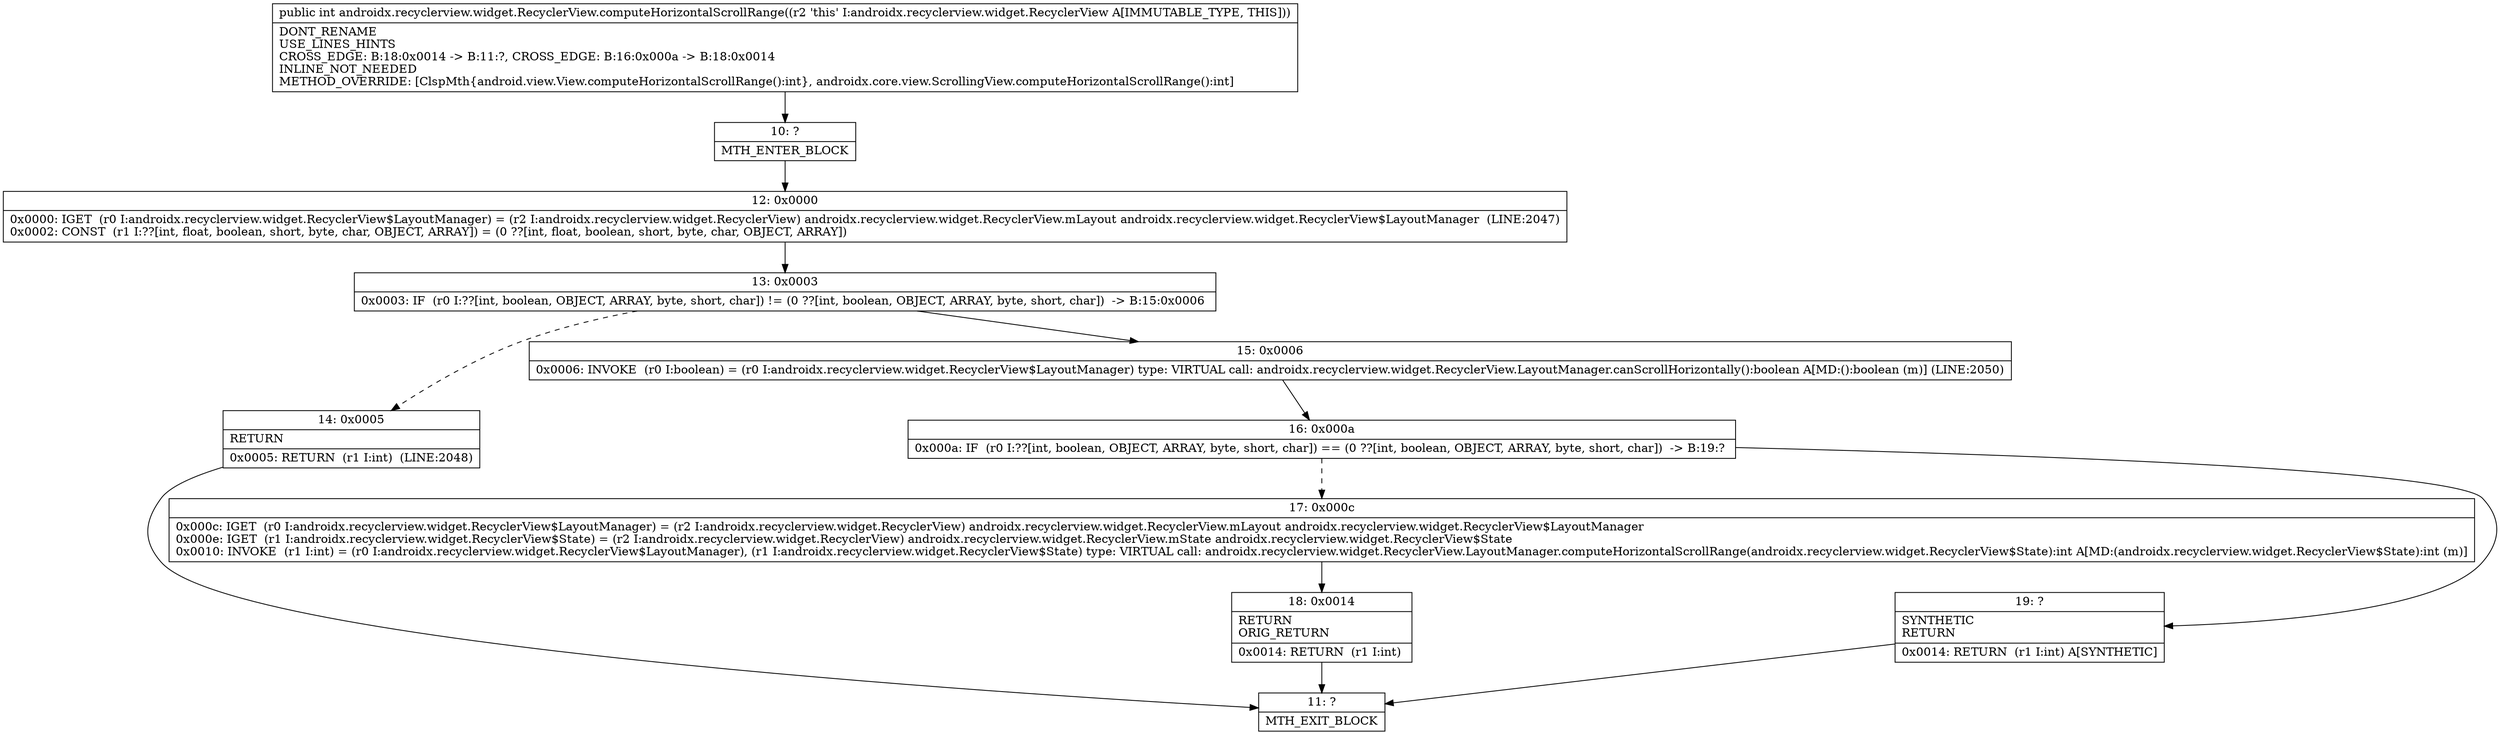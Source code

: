 digraph "CFG forandroidx.recyclerview.widget.RecyclerView.computeHorizontalScrollRange()I" {
Node_10 [shape=record,label="{10\:\ ?|MTH_ENTER_BLOCK\l}"];
Node_12 [shape=record,label="{12\:\ 0x0000|0x0000: IGET  (r0 I:androidx.recyclerview.widget.RecyclerView$LayoutManager) = (r2 I:androidx.recyclerview.widget.RecyclerView) androidx.recyclerview.widget.RecyclerView.mLayout androidx.recyclerview.widget.RecyclerView$LayoutManager  (LINE:2047)\l0x0002: CONST  (r1 I:??[int, float, boolean, short, byte, char, OBJECT, ARRAY]) = (0 ??[int, float, boolean, short, byte, char, OBJECT, ARRAY]) \l}"];
Node_13 [shape=record,label="{13\:\ 0x0003|0x0003: IF  (r0 I:??[int, boolean, OBJECT, ARRAY, byte, short, char]) != (0 ??[int, boolean, OBJECT, ARRAY, byte, short, char])  \-\> B:15:0x0006 \l}"];
Node_14 [shape=record,label="{14\:\ 0x0005|RETURN\l|0x0005: RETURN  (r1 I:int)  (LINE:2048)\l}"];
Node_11 [shape=record,label="{11\:\ ?|MTH_EXIT_BLOCK\l}"];
Node_15 [shape=record,label="{15\:\ 0x0006|0x0006: INVOKE  (r0 I:boolean) = (r0 I:androidx.recyclerview.widget.RecyclerView$LayoutManager) type: VIRTUAL call: androidx.recyclerview.widget.RecyclerView.LayoutManager.canScrollHorizontally():boolean A[MD:():boolean (m)] (LINE:2050)\l}"];
Node_16 [shape=record,label="{16\:\ 0x000a|0x000a: IF  (r0 I:??[int, boolean, OBJECT, ARRAY, byte, short, char]) == (0 ??[int, boolean, OBJECT, ARRAY, byte, short, char])  \-\> B:19:? \l}"];
Node_17 [shape=record,label="{17\:\ 0x000c|0x000c: IGET  (r0 I:androidx.recyclerview.widget.RecyclerView$LayoutManager) = (r2 I:androidx.recyclerview.widget.RecyclerView) androidx.recyclerview.widget.RecyclerView.mLayout androidx.recyclerview.widget.RecyclerView$LayoutManager \l0x000e: IGET  (r1 I:androidx.recyclerview.widget.RecyclerView$State) = (r2 I:androidx.recyclerview.widget.RecyclerView) androidx.recyclerview.widget.RecyclerView.mState androidx.recyclerview.widget.RecyclerView$State \l0x0010: INVOKE  (r1 I:int) = (r0 I:androidx.recyclerview.widget.RecyclerView$LayoutManager), (r1 I:androidx.recyclerview.widget.RecyclerView$State) type: VIRTUAL call: androidx.recyclerview.widget.RecyclerView.LayoutManager.computeHorizontalScrollRange(androidx.recyclerview.widget.RecyclerView$State):int A[MD:(androidx.recyclerview.widget.RecyclerView$State):int (m)]\l}"];
Node_18 [shape=record,label="{18\:\ 0x0014|RETURN\lORIG_RETURN\l|0x0014: RETURN  (r1 I:int) \l}"];
Node_19 [shape=record,label="{19\:\ ?|SYNTHETIC\lRETURN\l|0x0014: RETURN  (r1 I:int) A[SYNTHETIC]\l}"];
MethodNode[shape=record,label="{public int androidx.recyclerview.widget.RecyclerView.computeHorizontalScrollRange((r2 'this' I:androidx.recyclerview.widget.RecyclerView A[IMMUTABLE_TYPE, THIS]))  | DONT_RENAME\lUSE_LINES_HINTS\lCROSS_EDGE: B:18:0x0014 \-\> B:11:?, CROSS_EDGE: B:16:0x000a \-\> B:18:0x0014\lINLINE_NOT_NEEDED\lMETHOD_OVERRIDE: [ClspMth\{android.view.View.computeHorizontalScrollRange():int\}, androidx.core.view.ScrollingView.computeHorizontalScrollRange():int]\l}"];
MethodNode -> Node_10;Node_10 -> Node_12;
Node_12 -> Node_13;
Node_13 -> Node_14[style=dashed];
Node_13 -> Node_15;
Node_14 -> Node_11;
Node_15 -> Node_16;
Node_16 -> Node_17[style=dashed];
Node_16 -> Node_19;
Node_17 -> Node_18;
Node_18 -> Node_11;
Node_19 -> Node_11;
}

